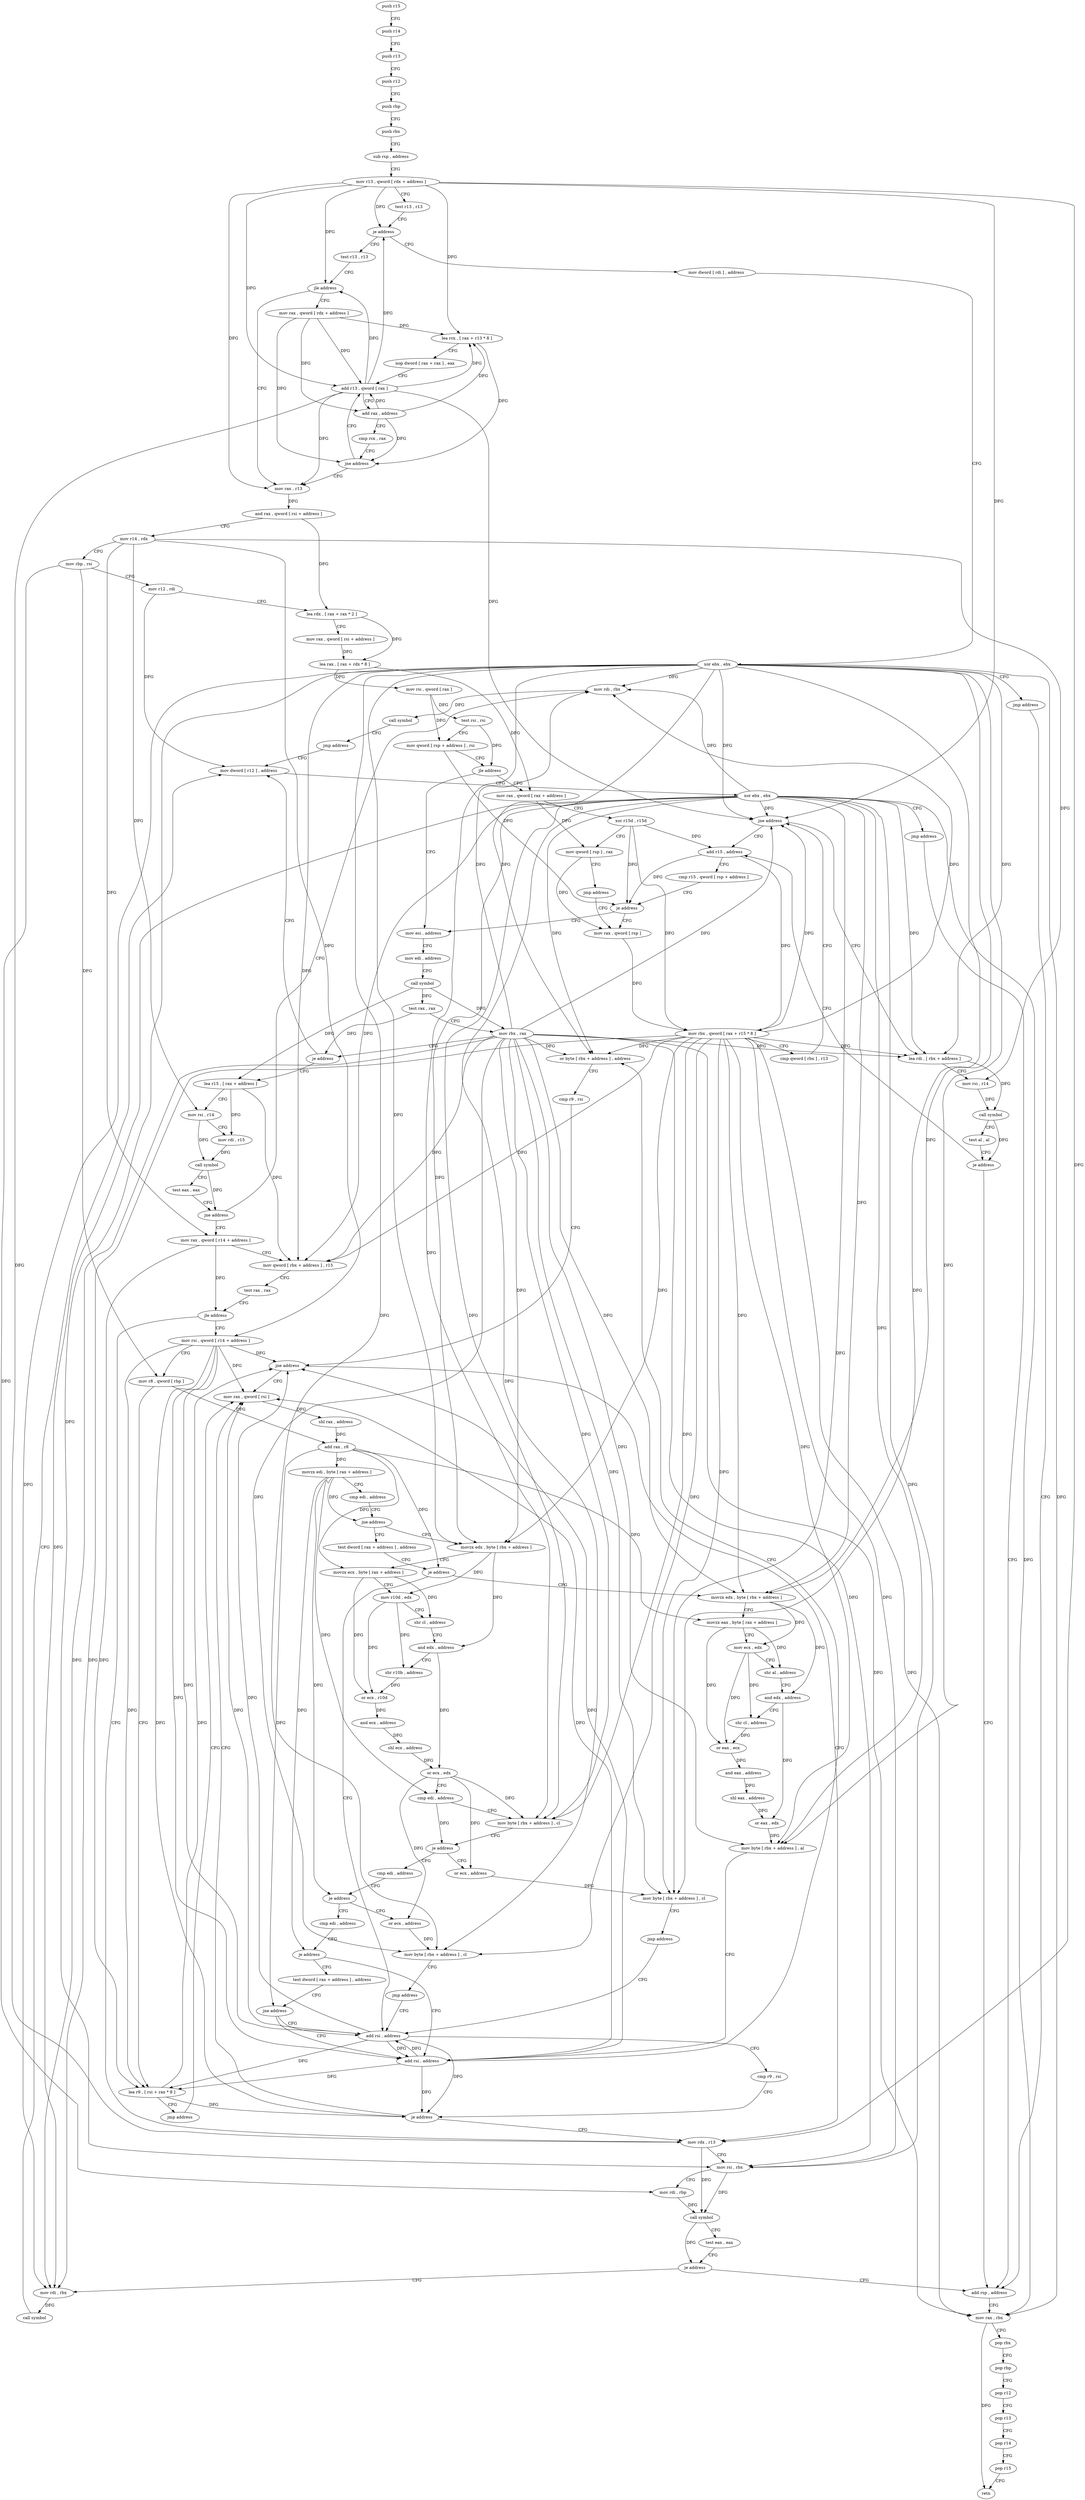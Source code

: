 digraph "func" {
"4332448" [label = "push r15" ]
"4332450" [label = "push r14" ]
"4332452" [label = "push r13" ]
"4332454" [label = "push r12" ]
"4332456" [label = "push rbp" ]
"4332457" [label = "push rbx" ]
"4332458" [label = "sub rsp , address" ]
"4332462" [label = "mov r13 , qword [ rdx + address ]" ]
"4332466" [label = "test r13 , r13" ]
"4332469" [label = "je address" ]
"4332947" [label = "mov dword [ rdi ] , address" ]
"4332475" [label = "test r13 , r13" ]
"4332953" [label = "xor ebx , ebx" ]
"4332955" [label = "jmp address" ]
"4332608" [label = "add rsp , address" ]
"4332478" [label = "jle address" ]
"4332508" [label = "mov rax , r13" ]
"4332480" [label = "mov rax , qword [ rdx + address ]" ]
"4332612" [label = "mov rax , rbx" ]
"4332615" [label = "pop rbx" ]
"4332616" [label = "pop rbp" ]
"4332617" [label = "pop r12" ]
"4332619" [label = "pop r13" ]
"4332621" [label = "pop r14" ]
"4332623" [label = "pop r15" ]
"4332625" [label = "retn" ]
"4332511" [label = "and rax , qword [ rsi + address ]" ]
"4332518" [label = "mov r14 , rdx" ]
"4332521" [label = "mov rbp , rsi" ]
"4332524" [label = "mov r12 , rdi" ]
"4332527" [label = "lea rdx , [ rax + rax * 2 ]" ]
"4332531" [label = "mov rax , qword [ rsi + address ]" ]
"4332535" [label = "lea rax , [ rax + rdx * 8 ]" ]
"4332539" [label = "mov rsi , qword [ rax ]" ]
"4332542" [label = "test rsi , rsi" ]
"4332545" [label = "mov qword [ rsp + address ] , rsi" ]
"4332550" [label = "jle address" ]
"4332632" [label = "mov esi , address" ]
"4332552" [label = "mov rax , qword [ rax + address ]" ]
"4332484" [label = "lea rcx , [ rax + r13 * 8 ]" ]
"4332488" [label = "nop dword [ rax + rax ] , eax" ]
"4332496" [label = "add r13 , qword [ rax ]" ]
"4332637" [label = "mov edi , address" ]
"4332642" [label = "call symbol" ]
"4332647" [label = "test rax , rax" ]
"4332650" [label = "mov rbx , rax" ]
"4332653" [label = "je address" ]
"4332899" [label = "mov dword [ r12 ] , address" ]
"4332659" [label = "lea r15 , [ rax + address ]" ]
"4332556" [label = "xor r15d , r15d" ]
"4332559" [label = "mov qword [ rsp ] , rax" ]
"4332563" [label = "jmp address" ]
"4332579" [label = "mov rax , qword [ rsp ]" ]
"4332499" [label = "add rax , address" ]
"4332503" [label = "cmp rcx , rax" ]
"4332506" [label = "jne address" ]
"4332907" [label = "xor ebx , ebx" ]
"4332909" [label = "jmp address" ]
"4332663" [label = "mov rsi , r14" ]
"4332666" [label = "mov rdi , r15" ]
"4332669" [label = "call symbol" ]
"4332674" [label = "test eax , eax" ]
"4332676" [label = "jne address" ]
"4332960" [label = "mov rdi , rbx" ]
"4332682" [label = "mov rax , qword [ r14 + address ]" ]
"4332583" [label = "mov rbx , qword [ rax + r15 * 8 ]" ]
"4332587" [label = "cmp qword [ rbx ] , r13" ]
"4332590" [label = "jne address" ]
"4332568" [label = "add r15 , address" ]
"4332592" [label = "lea rdi , [ rbx + address ]" ]
"4332963" [label = "call symbol" ]
"4332968" [label = "jmp address" ]
"4332686" [label = "mov qword [ rbx + address ] , r15" ]
"4332690" [label = "test rax , rax" ]
"4332693" [label = "jle address" ]
"4332869" [label = "mov rdx , r13" ]
"4332699" [label = "mov rsi , qword [ r14 + address ]" ]
"4332572" [label = "cmp r15 , qword [ rsp + address ]" ]
"4332577" [label = "je address" ]
"4332596" [label = "mov rsi , r14" ]
"4332599" [label = "call symbol" ]
"4332604" [label = "test al , al" ]
"4332606" [label = "je address" ]
"4332872" [label = "mov rsi , rbx" ]
"4332875" [label = "mov rdi , rbp" ]
"4332878" [label = "call symbol" ]
"4332883" [label = "test eax , eax" ]
"4332885" [label = "je address" ]
"4332891" [label = "mov rdi , rbx" ]
"4332703" [label = "mov r8 , qword [ rbp ]" ]
"4332707" [label = "lea r9 , [ rsi + rax * 8 ]" ]
"4332711" [label = "jmp address" ]
"4332796" [label = "mov rax , qword [ rsi ]" ]
"4332894" [label = "call symbol" ]
"4332799" [label = "shl rax , address" ]
"4332803" [label = "add rax , r8" ]
"4332806" [label = "movzx edi , byte [ rax + address ]" ]
"4332810" [label = "cmp edi , address" ]
"4332813" [label = "jne address" ]
"4332720" [label = "movzx edx , byte [ rbx + address ]" ]
"4332815" [label = "test dword [ rax + address ] , address" ]
"4332724" [label = "movzx ecx , byte [ rax + address ]" ]
"4332728" [label = "mov r10d , edx" ]
"4332731" [label = "shr cl , address" ]
"4332734" [label = "and edx , address" ]
"4332737" [label = "shr r10b , address" ]
"4332741" [label = "or ecx , r10d" ]
"4332744" [label = "and ecx , address" ]
"4332747" [label = "shl ecx , address" ]
"4332750" [label = "or ecx , edx" ]
"4332752" [label = "cmp edi , address" ]
"4332755" [label = "mov byte [ rbx + address ] , cl" ]
"4332758" [label = "je address" ]
"4332920" [label = "or ecx , address" ]
"4332764" [label = "cmp edi , address" ]
"4332822" [label = "je address" ]
"4332787" [label = "add rsi , address" ]
"4332824" [label = "movzx edx , byte [ rbx + address ]" ]
"4332923" [label = "mov byte [ rbx + address ] , cl" ]
"4332926" [label = "jmp address" ]
"4332767" [label = "je address" ]
"4332936" [label = "or ecx , address" ]
"4332773" [label = "cmp edi , address" ]
"4332791" [label = "cmp r9 , rsi" ]
"4332794" [label = "je address" ]
"4332828" [label = "movzx eax , byte [ rax + address ]" ]
"4332832" [label = "mov ecx , edx" ]
"4332834" [label = "shr al , address" ]
"4332837" [label = "and edx , address" ]
"4332840" [label = "shr cl , address" ]
"4332843" [label = "or eax , ecx" ]
"4332845" [label = "and eax , address" ]
"4332848" [label = "shl eax , address" ]
"4332851" [label = "or eax , edx" ]
"4332853" [label = "mov byte [ rbx + address ] , al" ]
"4332856" [label = "add rsi , address" ]
"4332939" [label = "mov byte [ rbx + address ] , cl" ]
"4332942" [label = "jmp address" ]
"4332776" [label = "je address" ]
"4332778" [label = "test dword [ rax + address ] , address" ]
"4332860" [label = "or byte [ rbx + address ] , address" ]
"4332864" [label = "cmp r9 , rsi" ]
"4332867" [label = "jne address" ]
"4332785" [label = "jne address" ]
"4332448" -> "4332450" [ label = "CFG" ]
"4332450" -> "4332452" [ label = "CFG" ]
"4332452" -> "4332454" [ label = "CFG" ]
"4332454" -> "4332456" [ label = "CFG" ]
"4332456" -> "4332457" [ label = "CFG" ]
"4332457" -> "4332458" [ label = "CFG" ]
"4332458" -> "4332462" [ label = "CFG" ]
"4332462" -> "4332466" [ label = "CFG" ]
"4332462" -> "4332469" [ label = "DFG" ]
"4332462" -> "4332478" [ label = "DFG" ]
"4332462" -> "4332508" [ label = "DFG" ]
"4332462" -> "4332484" [ label = "DFG" ]
"4332462" -> "4332496" [ label = "DFG" ]
"4332462" -> "4332590" [ label = "DFG" ]
"4332462" -> "4332869" [ label = "DFG" ]
"4332466" -> "4332469" [ label = "CFG" ]
"4332469" -> "4332947" [ label = "CFG" ]
"4332469" -> "4332475" [ label = "CFG" ]
"4332947" -> "4332953" [ label = "CFG" ]
"4332475" -> "4332478" [ label = "CFG" ]
"4332953" -> "4332955" [ label = "CFG" ]
"4332953" -> "4332612" [ label = "DFG" ]
"4332953" -> "4332590" [ label = "DFG" ]
"4332953" -> "4332960" [ label = "DFG" ]
"4332953" -> "4332686" [ label = "DFG" ]
"4332953" -> "4332592" [ label = "DFG" ]
"4332953" -> "4332872" [ label = "DFG" ]
"4332953" -> "4332891" [ label = "DFG" ]
"4332953" -> "4332720" [ label = "DFG" ]
"4332953" -> "4332755" [ label = "DFG" ]
"4332953" -> "4332923" [ label = "DFG" ]
"4332953" -> "4332824" [ label = "DFG" ]
"4332953" -> "4332853" [ label = "DFG" ]
"4332953" -> "4332939" [ label = "DFG" ]
"4332953" -> "4332860" [ label = "DFG" ]
"4332955" -> "4332608" [ label = "CFG" ]
"4332608" -> "4332612" [ label = "CFG" ]
"4332478" -> "4332508" [ label = "CFG" ]
"4332478" -> "4332480" [ label = "CFG" ]
"4332508" -> "4332511" [ label = "DFG" ]
"4332480" -> "4332484" [ label = "DFG" ]
"4332480" -> "4332496" [ label = "DFG" ]
"4332480" -> "4332499" [ label = "DFG" ]
"4332480" -> "4332506" [ label = "DFG" ]
"4332612" -> "4332615" [ label = "CFG" ]
"4332612" -> "4332625" [ label = "DFG" ]
"4332615" -> "4332616" [ label = "CFG" ]
"4332616" -> "4332617" [ label = "CFG" ]
"4332617" -> "4332619" [ label = "CFG" ]
"4332619" -> "4332621" [ label = "CFG" ]
"4332621" -> "4332623" [ label = "CFG" ]
"4332623" -> "4332625" [ label = "CFG" ]
"4332511" -> "4332518" [ label = "CFG" ]
"4332511" -> "4332527" [ label = "DFG" ]
"4332518" -> "4332521" [ label = "CFG" ]
"4332518" -> "4332663" [ label = "DFG" ]
"4332518" -> "4332682" [ label = "DFG" ]
"4332518" -> "4332596" [ label = "DFG" ]
"4332518" -> "4332699" [ label = "DFG" ]
"4332521" -> "4332524" [ label = "CFG" ]
"4332521" -> "4332875" [ label = "DFG" ]
"4332521" -> "4332703" [ label = "DFG" ]
"4332524" -> "4332527" [ label = "CFG" ]
"4332524" -> "4332899" [ label = "DFG" ]
"4332527" -> "4332531" [ label = "CFG" ]
"4332527" -> "4332535" [ label = "DFG" ]
"4332531" -> "4332535" [ label = "DFG" ]
"4332535" -> "4332539" [ label = "DFG" ]
"4332535" -> "4332552" [ label = "DFG" ]
"4332539" -> "4332542" [ label = "DFG" ]
"4332539" -> "4332545" [ label = "DFG" ]
"4332542" -> "4332545" [ label = "CFG" ]
"4332542" -> "4332550" [ label = "DFG" ]
"4332545" -> "4332550" [ label = "CFG" ]
"4332545" -> "4332577" [ label = "DFG" ]
"4332550" -> "4332632" [ label = "CFG" ]
"4332550" -> "4332552" [ label = "CFG" ]
"4332632" -> "4332637" [ label = "CFG" ]
"4332552" -> "4332556" [ label = "CFG" ]
"4332552" -> "4332559" [ label = "DFG" ]
"4332484" -> "4332488" [ label = "CFG" ]
"4332484" -> "4332506" [ label = "DFG" ]
"4332488" -> "4332496" [ label = "CFG" ]
"4332496" -> "4332499" [ label = "CFG" ]
"4332496" -> "4332469" [ label = "DFG" ]
"4332496" -> "4332478" [ label = "DFG" ]
"4332496" -> "4332508" [ label = "DFG" ]
"4332496" -> "4332484" [ label = "DFG" ]
"4332496" -> "4332590" [ label = "DFG" ]
"4332496" -> "4332869" [ label = "DFG" ]
"4332637" -> "4332642" [ label = "CFG" ]
"4332642" -> "4332647" [ label = "DFG" ]
"4332642" -> "4332650" [ label = "DFG" ]
"4332642" -> "4332659" [ label = "DFG" ]
"4332647" -> "4332650" [ label = "CFG" ]
"4332647" -> "4332653" [ label = "DFG" ]
"4332650" -> "4332653" [ label = "CFG" ]
"4332650" -> "4332612" [ label = "DFG" ]
"4332650" -> "4332590" [ label = "DFG" ]
"4332650" -> "4332960" [ label = "DFG" ]
"4332650" -> "4332686" [ label = "DFG" ]
"4332650" -> "4332592" [ label = "DFG" ]
"4332650" -> "4332872" [ label = "DFG" ]
"4332650" -> "4332891" [ label = "DFG" ]
"4332650" -> "4332720" [ label = "DFG" ]
"4332650" -> "4332755" [ label = "DFG" ]
"4332650" -> "4332923" [ label = "DFG" ]
"4332650" -> "4332824" [ label = "DFG" ]
"4332650" -> "4332853" [ label = "DFG" ]
"4332650" -> "4332939" [ label = "DFG" ]
"4332650" -> "4332860" [ label = "DFG" ]
"4332653" -> "4332899" [ label = "CFG" ]
"4332653" -> "4332659" [ label = "CFG" ]
"4332899" -> "4332907" [ label = "CFG" ]
"4332659" -> "4332663" [ label = "CFG" ]
"4332659" -> "4332666" [ label = "DFG" ]
"4332659" -> "4332686" [ label = "DFG" ]
"4332556" -> "4332559" [ label = "CFG" ]
"4332556" -> "4332583" [ label = "DFG" ]
"4332556" -> "4332568" [ label = "DFG" ]
"4332556" -> "4332577" [ label = "DFG" ]
"4332559" -> "4332563" [ label = "CFG" ]
"4332559" -> "4332579" [ label = "DFG" ]
"4332563" -> "4332579" [ label = "CFG" ]
"4332579" -> "4332583" [ label = "DFG" ]
"4332499" -> "4332503" [ label = "CFG" ]
"4332499" -> "4332496" [ label = "DFG" ]
"4332499" -> "4332484" [ label = "DFG" ]
"4332499" -> "4332506" [ label = "DFG" ]
"4332503" -> "4332506" [ label = "CFG" ]
"4332506" -> "4332496" [ label = "CFG" ]
"4332506" -> "4332508" [ label = "CFG" ]
"4332907" -> "4332909" [ label = "CFG" ]
"4332907" -> "4332612" [ label = "DFG" ]
"4332907" -> "4332590" [ label = "DFG" ]
"4332907" -> "4332960" [ label = "DFG" ]
"4332907" -> "4332686" [ label = "DFG" ]
"4332907" -> "4332592" [ label = "DFG" ]
"4332907" -> "4332872" [ label = "DFG" ]
"4332907" -> "4332891" [ label = "DFG" ]
"4332907" -> "4332720" [ label = "DFG" ]
"4332907" -> "4332755" [ label = "DFG" ]
"4332907" -> "4332923" [ label = "DFG" ]
"4332907" -> "4332824" [ label = "DFG" ]
"4332907" -> "4332853" [ label = "DFG" ]
"4332907" -> "4332939" [ label = "DFG" ]
"4332907" -> "4332860" [ label = "DFG" ]
"4332909" -> "4332608" [ label = "CFG" ]
"4332663" -> "4332666" [ label = "CFG" ]
"4332663" -> "4332669" [ label = "DFG" ]
"4332666" -> "4332669" [ label = "DFG" ]
"4332669" -> "4332674" [ label = "CFG" ]
"4332669" -> "4332676" [ label = "DFG" ]
"4332674" -> "4332676" [ label = "CFG" ]
"4332676" -> "4332960" [ label = "CFG" ]
"4332676" -> "4332682" [ label = "CFG" ]
"4332960" -> "4332963" [ label = "DFG" ]
"4332682" -> "4332686" [ label = "CFG" ]
"4332682" -> "4332693" [ label = "DFG" ]
"4332682" -> "4332707" [ label = "DFG" ]
"4332583" -> "4332587" [ label = "CFG" ]
"4332583" -> "4332612" [ label = "DFG" ]
"4332583" -> "4332590" [ label = "DFG" ]
"4332583" -> "4332960" [ label = "DFG" ]
"4332583" -> "4332686" [ label = "DFG" ]
"4332583" -> "4332592" [ label = "DFG" ]
"4332583" -> "4332872" [ label = "DFG" ]
"4332583" -> "4332891" [ label = "DFG" ]
"4332583" -> "4332720" [ label = "DFG" ]
"4332583" -> "4332755" [ label = "DFG" ]
"4332583" -> "4332923" [ label = "DFG" ]
"4332583" -> "4332824" [ label = "DFG" ]
"4332583" -> "4332853" [ label = "DFG" ]
"4332583" -> "4332939" [ label = "DFG" ]
"4332583" -> "4332860" [ label = "DFG" ]
"4332587" -> "4332590" [ label = "CFG" ]
"4332590" -> "4332568" [ label = "CFG" ]
"4332590" -> "4332592" [ label = "CFG" ]
"4332568" -> "4332572" [ label = "CFG" ]
"4332568" -> "4332583" [ label = "DFG" ]
"4332568" -> "4332577" [ label = "DFG" ]
"4332592" -> "4332596" [ label = "CFG" ]
"4332592" -> "4332599" [ label = "DFG" ]
"4332963" -> "4332968" [ label = "CFG" ]
"4332968" -> "4332899" [ label = "CFG" ]
"4332686" -> "4332690" [ label = "CFG" ]
"4332690" -> "4332693" [ label = "CFG" ]
"4332693" -> "4332869" [ label = "CFG" ]
"4332693" -> "4332699" [ label = "CFG" ]
"4332869" -> "4332872" [ label = "CFG" ]
"4332869" -> "4332878" [ label = "DFG" ]
"4332699" -> "4332703" [ label = "CFG" ]
"4332699" -> "4332707" [ label = "DFG" ]
"4332699" -> "4332796" [ label = "DFG" ]
"4332699" -> "4332787" [ label = "DFG" ]
"4332699" -> "4332794" [ label = "DFG" ]
"4332699" -> "4332856" [ label = "DFG" ]
"4332699" -> "4332867" [ label = "DFG" ]
"4332572" -> "4332577" [ label = "CFG" ]
"4332577" -> "4332632" [ label = "CFG" ]
"4332577" -> "4332579" [ label = "CFG" ]
"4332596" -> "4332599" [ label = "DFG" ]
"4332599" -> "4332604" [ label = "CFG" ]
"4332599" -> "4332606" [ label = "DFG" ]
"4332604" -> "4332606" [ label = "CFG" ]
"4332606" -> "4332568" [ label = "CFG" ]
"4332606" -> "4332608" [ label = "CFG" ]
"4332872" -> "4332875" [ label = "CFG" ]
"4332872" -> "4332878" [ label = "DFG" ]
"4332875" -> "4332878" [ label = "DFG" ]
"4332878" -> "4332883" [ label = "CFG" ]
"4332878" -> "4332885" [ label = "DFG" ]
"4332883" -> "4332885" [ label = "CFG" ]
"4332885" -> "4332608" [ label = "CFG" ]
"4332885" -> "4332891" [ label = "CFG" ]
"4332891" -> "4332894" [ label = "DFG" ]
"4332703" -> "4332707" [ label = "CFG" ]
"4332703" -> "4332803" [ label = "DFG" ]
"4332707" -> "4332711" [ label = "CFG" ]
"4332707" -> "4332794" [ label = "DFG" ]
"4332707" -> "4332867" [ label = "DFG" ]
"4332711" -> "4332796" [ label = "CFG" ]
"4332796" -> "4332799" [ label = "DFG" ]
"4332894" -> "4332899" [ label = "CFG" ]
"4332799" -> "4332803" [ label = "DFG" ]
"4332803" -> "4332806" [ label = "DFG" ]
"4332803" -> "4332724" [ label = "DFG" ]
"4332803" -> "4332822" [ label = "DFG" ]
"4332803" -> "4332828" [ label = "DFG" ]
"4332803" -> "4332785" [ label = "DFG" ]
"4332806" -> "4332810" [ label = "CFG" ]
"4332806" -> "4332813" [ label = "DFG" ]
"4332806" -> "4332752" [ label = "DFG" ]
"4332806" -> "4332767" [ label = "DFG" ]
"4332806" -> "4332776" [ label = "DFG" ]
"4332810" -> "4332813" [ label = "CFG" ]
"4332813" -> "4332720" [ label = "CFG" ]
"4332813" -> "4332815" [ label = "CFG" ]
"4332720" -> "4332724" [ label = "CFG" ]
"4332720" -> "4332728" [ label = "DFG" ]
"4332720" -> "4332734" [ label = "DFG" ]
"4332815" -> "4332822" [ label = "CFG" ]
"4332724" -> "4332728" [ label = "CFG" ]
"4332724" -> "4332731" [ label = "DFG" ]
"4332724" -> "4332741" [ label = "DFG" ]
"4332728" -> "4332731" [ label = "CFG" ]
"4332728" -> "4332737" [ label = "DFG" ]
"4332728" -> "4332741" [ label = "DFG" ]
"4332731" -> "4332734" [ label = "CFG" ]
"4332734" -> "4332737" [ label = "CFG" ]
"4332734" -> "4332750" [ label = "DFG" ]
"4332737" -> "4332741" [ label = "DFG" ]
"4332741" -> "4332744" [ label = "DFG" ]
"4332744" -> "4332747" [ label = "DFG" ]
"4332747" -> "4332750" [ label = "DFG" ]
"4332750" -> "4332752" [ label = "CFG" ]
"4332750" -> "4332755" [ label = "DFG" ]
"4332750" -> "4332920" [ label = "DFG" ]
"4332750" -> "4332936" [ label = "DFG" ]
"4332752" -> "4332755" [ label = "CFG" ]
"4332752" -> "4332758" [ label = "DFG" ]
"4332755" -> "4332758" [ label = "CFG" ]
"4332758" -> "4332920" [ label = "CFG" ]
"4332758" -> "4332764" [ label = "CFG" ]
"4332920" -> "4332923" [ label = "DFG" ]
"4332764" -> "4332767" [ label = "CFG" ]
"4332822" -> "4332787" [ label = "CFG" ]
"4332822" -> "4332824" [ label = "CFG" ]
"4332787" -> "4332791" [ label = "CFG" ]
"4332787" -> "4332796" [ label = "DFG" ]
"4332787" -> "4332707" [ label = "DFG" ]
"4332787" -> "4332794" [ label = "DFG" ]
"4332787" -> "4332856" [ label = "DFG" ]
"4332787" -> "4332867" [ label = "DFG" ]
"4332824" -> "4332828" [ label = "CFG" ]
"4332824" -> "4332832" [ label = "DFG" ]
"4332824" -> "4332837" [ label = "DFG" ]
"4332923" -> "4332926" [ label = "CFG" ]
"4332926" -> "4332787" [ label = "CFG" ]
"4332767" -> "4332936" [ label = "CFG" ]
"4332767" -> "4332773" [ label = "CFG" ]
"4332936" -> "4332939" [ label = "DFG" ]
"4332773" -> "4332776" [ label = "CFG" ]
"4332791" -> "4332794" [ label = "CFG" ]
"4332794" -> "4332869" [ label = "CFG" ]
"4332794" -> "4332796" [ label = "CFG" ]
"4332828" -> "4332832" [ label = "CFG" ]
"4332828" -> "4332834" [ label = "DFG" ]
"4332828" -> "4332843" [ label = "DFG" ]
"4332832" -> "4332834" [ label = "CFG" ]
"4332832" -> "4332840" [ label = "DFG" ]
"4332832" -> "4332843" [ label = "DFG" ]
"4332834" -> "4332837" [ label = "CFG" ]
"4332837" -> "4332840" [ label = "CFG" ]
"4332837" -> "4332851" [ label = "DFG" ]
"4332840" -> "4332843" [ label = "DFG" ]
"4332843" -> "4332845" [ label = "DFG" ]
"4332845" -> "4332848" [ label = "DFG" ]
"4332848" -> "4332851" [ label = "DFG" ]
"4332851" -> "4332853" [ label = "DFG" ]
"4332853" -> "4332856" [ label = "CFG" ]
"4332856" -> "4332860" [ label = "CFG" ]
"4332856" -> "4332796" [ label = "DFG" ]
"4332856" -> "4332787" [ label = "DFG" ]
"4332856" -> "4332794" [ label = "DFG" ]
"4332856" -> "4332707" [ label = "DFG" ]
"4332856" -> "4332867" [ label = "DFG" ]
"4332939" -> "4332942" [ label = "CFG" ]
"4332942" -> "4332787" [ label = "CFG" ]
"4332776" -> "4332856" [ label = "CFG" ]
"4332776" -> "4332778" [ label = "CFG" ]
"4332778" -> "4332785" [ label = "CFG" ]
"4332860" -> "4332864" [ label = "CFG" ]
"4332864" -> "4332867" [ label = "CFG" ]
"4332867" -> "4332796" [ label = "CFG" ]
"4332867" -> "4332869" [ label = "CFG" ]
"4332785" -> "4332856" [ label = "CFG" ]
"4332785" -> "4332787" [ label = "CFG" ]
}
